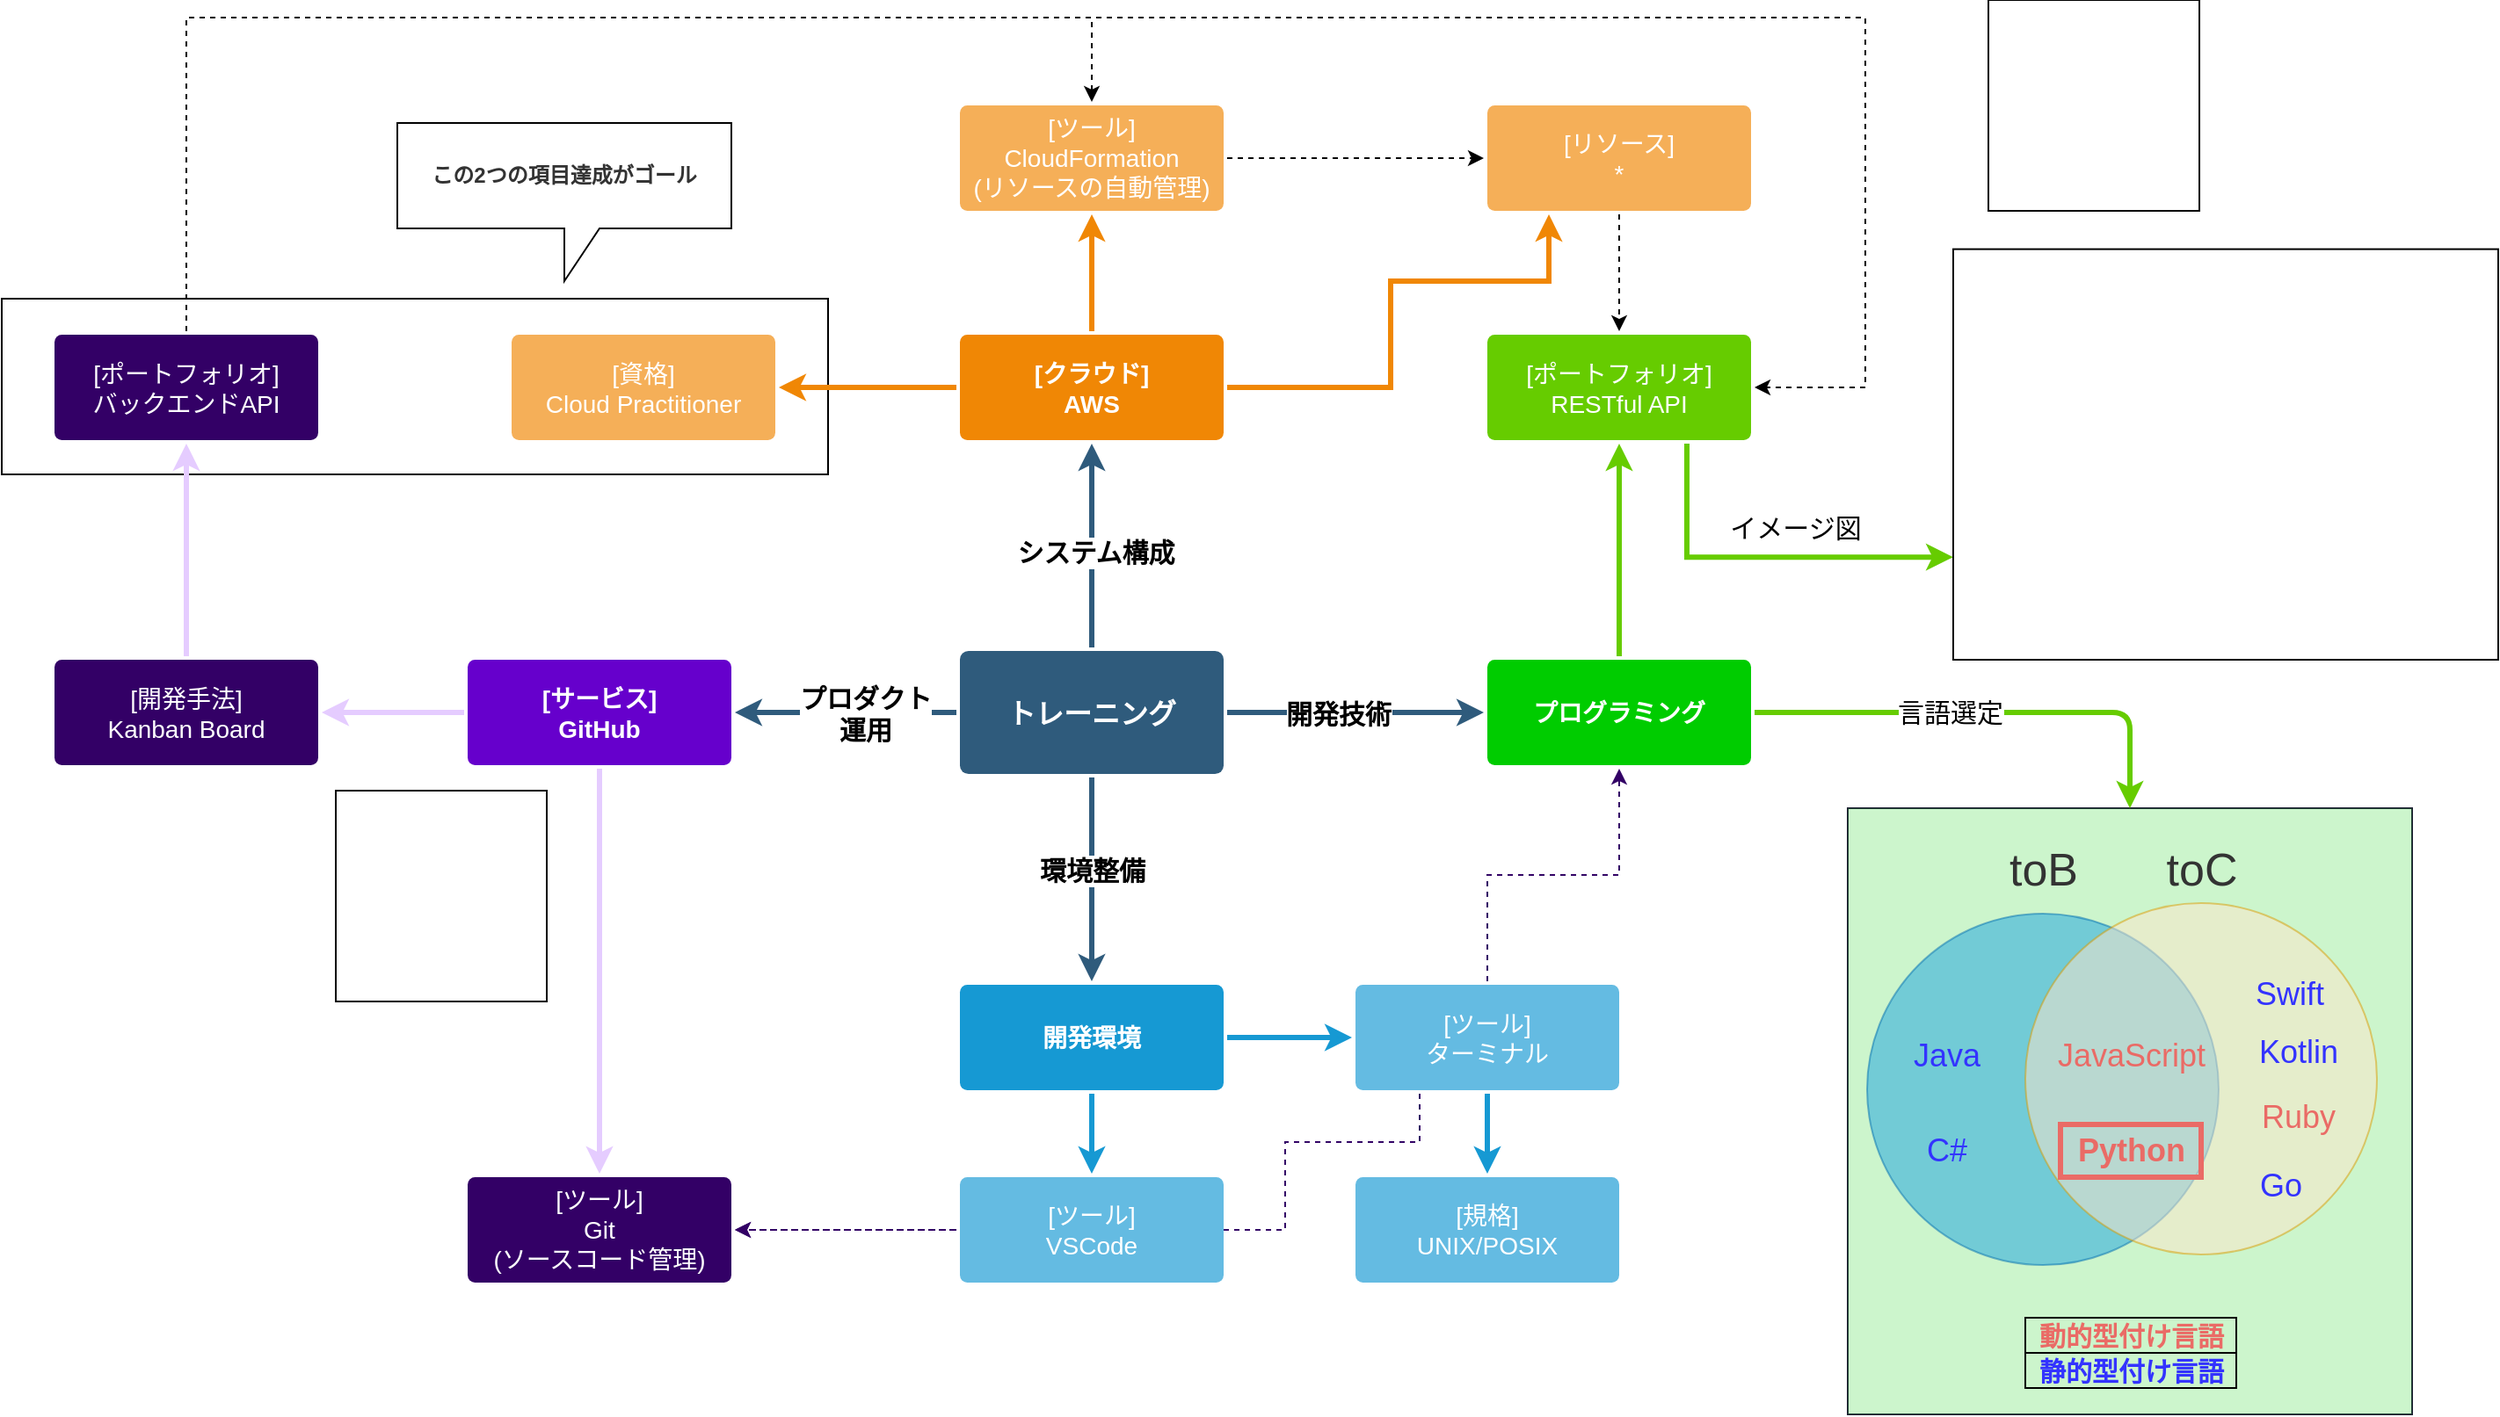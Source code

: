 <mxfile version="15.7.0" type="github">
  <diagram id="6a731a19-8d31-9384-78a2-239565b7b9f0" name="Page-1">
    <mxGraphModel dx="2951" dy="890" grid="1" gridSize="10" guides="1" tooltips="1" connect="1" arrows="1" fold="1" page="1" pageScale="1" pageWidth="1169" pageHeight="827" background="none" math="0" shadow="0">
      <root>
        <mxCell id="0" />
        <mxCell id="1" parent="0" />
        <mxCell id="Q4df0H-JlEwPYiJTYYAv-1813" value="" style="rounded=0;whiteSpace=wrap;html=1;strokeColor=#000000;gradientColor=none;fontColor=#333333;fillColor=none;" parent="1" vertex="1">
          <mxGeometry x="-50" y="180" width="470" height="100" as="geometry" />
        </mxCell>
        <mxCell id="1745" value="" style="edgeStyle=none;rounded=0;jumpStyle=none;html=1;shadow=0;labelBackgroundColor=none;startArrow=none;startFill=0;endArrow=classic;endFill=1;jettySize=auto;orthogonalLoop=1;strokeColor=#2F5B7C;strokeWidth=3;fontFamily=Helvetica;fontSize=16;fontColor=#23445D;spacing=5;" parent="1" source="1749" target="1764" edge="1">
          <mxGeometry relative="1" as="geometry" />
        </mxCell>
        <mxCell id="i6-dnkmMVc0bPrFyyD5V-1792" value="&lt;b&gt;システム構成&lt;/b&gt;" style="edgeLabel;html=1;align=center;verticalAlign=middle;resizable=0;points=[];fontSize=15;fontColor=#000000;" parent="1745" vertex="1" connectable="0">
          <mxGeometry x="-0.043" y="-2" relative="1" as="geometry">
            <mxPoint y="1" as="offset" />
          </mxGeometry>
        </mxCell>
        <mxCell id="1746" value="" style="edgeStyle=none;rounded=0;jumpStyle=none;html=1;shadow=0;labelBackgroundColor=none;startArrow=none;startFill=0;endArrow=classic;endFill=1;jettySize=auto;orthogonalLoop=1;strokeColor=#2F5B7C;strokeWidth=3;fontFamily=Helvetica;fontSize=16;fontColor=#23445D;spacing=5;" parent="1" source="1749" target="1771" edge="1">
          <mxGeometry relative="1" as="geometry" />
        </mxCell>
        <mxCell id="i6-dnkmMVc0bPrFyyD5V-1796" value="開発技術" style="edgeLabel;html=1;align=center;verticalAlign=middle;resizable=0;points=[];fontSize=15;fontColor=#000000;fontStyle=1" parent="1746" vertex="1" connectable="0">
          <mxGeometry x="-0.315" y="-1" relative="1" as="geometry">
            <mxPoint x="13" y="-1" as="offset" />
          </mxGeometry>
        </mxCell>
        <mxCell id="1747" value="" style="edgeStyle=none;rounded=0;jumpStyle=none;html=1;shadow=0;labelBackgroundColor=none;startArrow=none;startFill=0;endArrow=classic;endFill=1;jettySize=auto;orthogonalLoop=1;strokeColor=#2F5B7C;strokeWidth=3;fontFamily=Helvetica;fontSize=16;fontColor=#23445D;spacing=5;" parent="1" source="1749" target="1760" edge="1">
          <mxGeometry relative="1" as="geometry" />
        </mxCell>
        <mxCell id="i6-dnkmMVc0bPrFyyD5V-1795" value="環境整備" style="edgeLabel;html=1;align=center;verticalAlign=middle;resizable=0;points=[];fontSize=15;fontColor=#000000;fontStyle=1" parent="1747" vertex="1" connectable="0">
          <mxGeometry x="0.026" y="2" relative="1" as="geometry">
            <mxPoint x="-2" y="-7.5" as="offset" />
          </mxGeometry>
        </mxCell>
        <mxCell id="1748" value="" style="edgeStyle=none;rounded=0;jumpStyle=none;html=1;shadow=0;labelBackgroundColor=none;startArrow=none;startFill=0;endArrow=classic;endFill=1;jettySize=auto;orthogonalLoop=1;strokeColor=#2F5B7C;strokeWidth=3;fontFamily=Helvetica;fontSize=16;fontColor=#23445D;spacing=5;" parent="1" source="1749" target="1753" edge="1">
          <mxGeometry relative="1" as="geometry" />
        </mxCell>
        <mxCell id="i6-dnkmMVc0bPrFyyD5V-1794" value="プロダクト&lt;br&gt;運用" style="edgeLabel;html=1;align=center;verticalAlign=middle;resizable=0;points=[];fontSize=15;fontColor=#000000;fontStyle=1" parent="1748" vertex="1" connectable="0">
          <mxGeometry x="-0.175" relative="1" as="geometry">
            <mxPoint as="offset" />
          </mxGeometry>
        </mxCell>
        <mxCell id="1749" value="トレーニング" style="rounded=1;whiteSpace=wrap;html=1;shadow=0;labelBackgroundColor=none;strokeColor=none;strokeWidth=3;fillColor=#2F5B7C;fontFamily=Helvetica;fontSize=16;fontColor=#FFFFFF;align=center;fontStyle=1;spacing=5;arcSize=7;perimeterSpacing=2;" parent="1" vertex="1">
          <mxGeometry x="495" y="380.5" width="150" height="70" as="geometry" />
        </mxCell>
        <mxCell id="1750" value="" style="edgeStyle=none;rounded=1;jumpStyle=none;html=1;shadow=0;labelBackgroundColor=none;startArrow=none;startFill=0;jettySize=auto;orthogonalLoop=1;strokeWidth=3;fontFamily=Helvetica;fontSize=14;fontColor=#FFFFFF;spacing=5;fontStyle=1;fillColor=#b0e3e6;strokeColor=#E5CCFF;" parent="1" source="1753" target="1756" edge="1">
          <mxGeometry relative="1" as="geometry" />
        </mxCell>
        <mxCell id="1752" value="" style="edgeStyle=none;rounded=1;jumpStyle=none;html=1;shadow=0;labelBackgroundColor=none;startArrow=none;startFill=0;jettySize=auto;orthogonalLoop=1;strokeWidth=3;fontFamily=Helvetica;fontSize=14;fontColor=#FFFFFF;spacing=5;fontStyle=1;fillColor=#b0e3e6;strokeColor=#E5CCFF;exitX=0;exitY=0.5;exitDx=0;exitDy=0;" parent="1" source="1753" target="1754" edge="1">
          <mxGeometry relative="1" as="geometry" />
        </mxCell>
        <mxCell id="1753" value="[サービス]&lt;br&gt;GitHub" style="rounded=1;whiteSpace=wrap;html=1;shadow=0;labelBackgroundColor=none;strokeColor=none;strokeWidth=3;fontFamily=Helvetica;fontSize=14;fontColor=#FFFFFF;align=center;spacing=5;fontStyle=1;arcSize=7;perimeterSpacing=2;fillColor=#6600CC;" parent="1" vertex="1">
          <mxGeometry x="215" y="385.5" width="150" height="60" as="geometry" />
        </mxCell>
        <mxCell id="1754" value="[開発手法]&lt;br&gt;Kanban Board" style="rounded=1;whiteSpace=wrap;html=1;shadow=0;labelBackgroundColor=none;strokeColor=none;strokeWidth=3;fontFamily=Helvetica;fontSize=14;fontColor=#FFFFFF;align=center;spacing=5;fontStyle=0;arcSize=7;perimeterSpacing=2;fillColor=#330066;" parent="1" vertex="1">
          <mxGeometry x="-20" y="385.5" width="150" height="60" as="geometry" />
        </mxCell>
        <mxCell id="1756" value="[ツール]&lt;br&gt;Git&lt;br&gt;(ソースコード管理)" style="rounded=1;whiteSpace=wrap;html=1;shadow=0;labelBackgroundColor=none;strokeColor=none;strokeWidth=3;fontFamily=Helvetica;fontSize=14;fontColor=#FFFFFF;align=center;spacing=5;fontStyle=0;arcSize=7;perimeterSpacing=2;fillColor=#330066;" parent="1" vertex="1">
          <mxGeometry x="215" y="680" width="150" height="60" as="geometry" />
        </mxCell>
        <mxCell id="1758" value="" style="edgeStyle=none;rounded=0;jumpStyle=none;html=1;shadow=0;labelBackgroundColor=none;startArrow=none;startFill=0;endArrow=classic;endFill=1;jettySize=auto;orthogonalLoop=1;strokeColor=#1699D3;strokeWidth=3;fontFamily=Helvetica;fontSize=14;fontColor=#FFFFFF;spacing=5;" parent="1" source="1760" target="1762" edge="1">
          <mxGeometry relative="1" as="geometry" />
        </mxCell>
        <mxCell id="1759" value="" style="edgeStyle=none;rounded=0;jumpStyle=none;html=1;shadow=0;labelBackgroundColor=none;startArrow=none;startFill=0;endArrow=classic;endFill=1;jettySize=auto;orthogonalLoop=1;strokeColor=#1699D3;strokeWidth=3;fontFamily=Helvetica;fontSize=14;fontColor=#FFFFFF;spacing=5;" parent="1" source="1760" target="1761" edge="1">
          <mxGeometry relative="1" as="geometry" />
        </mxCell>
        <mxCell id="1760" value="開発環境" style="rounded=1;whiteSpace=wrap;html=1;shadow=0;labelBackgroundColor=none;strokeColor=none;strokeWidth=3;fillColor=#1699d3;fontFamily=Helvetica;fontSize=14;fontColor=#FFFFFF;align=center;spacing=5;fontStyle=1;arcSize=7;perimeterSpacing=2;" parent="1" vertex="1">
          <mxGeometry x="495" y="570.5" width="150" height="60" as="geometry" />
        </mxCell>
        <mxCell id="Q4df0H-JlEwPYiJTYYAv-1794" style="edgeStyle=orthogonalEdgeStyle;rounded=0;orthogonalLoop=1;jettySize=auto;html=1;exitX=0;exitY=0.5;exitDx=0;exitDy=0;entryX=1;entryY=0.5;entryDx=0;entryDy=0;dashed=1;strokeColor=#330066;fontColor=#333333;" parent="1" source="1762" target="1756" edge="1">
          <mxGeometry relative="1" as="geometry" />
        </mxCell>
        <mxCell id="1764" value="[クラウド]&lt;br&gt;AWS" style="rounded=1;whiteSpace=wrap;html=1;shadow=0;labelBackgroundColor=none;strokeColor=none;strokeWidth=3;fillColor=#F08705;fontFamily=Helvetica;fontSize=14;fontColor=#FFFFFF;align=center;spacing=5;fontStyle=1;arcSize=7;perimeterSpacing=2;" parent="1" vertex="1">
          <mxGeometry x="495" y="200.5" width="150" height="60" as="geometry" />
        </mxCell>
        <mxCell id="Q4df0H-JlEwPYiJTYYAv-1801" style="edgeStyle=orthogonalEdgeStyle;rounded=0;orthogonalLoop=1;jettySize=auto;html=1;dashed=1;fontColor=#333333;" parent="1" source="1765" target="1767" edge="1">
          <mxGeometry relative="1" as="geometry" />
        </mxCell>
        <mxCell id="1765" value="[ツール]&lt;br&gt;CloudFormation&lt;br&gt;(リソースの自動管理)" style="rounded=1;whiteSpace=wrap;html=1;shadow=0;labelBackgroundColor=none;strokeColor=none;strokeWidth=3;fillColor=#f5af58;fontFamily=Helvetica;fontSize=14;fontColor=#FFFFFF;align=center;spacing=5;arcSize=7;perimeterSpacing=2;" parent="1" vertex="1">
          <mxGeometry x="495" y="70" width="150" height="60" as="geometry" />
        </mxCell>
        <mxCell id="1766" value="" style="edgeStyle=none;rounded=0;jumpStyle=none;html=1;shadow=0;labelBackgroundColor=none;startArrow=none;startFill=0;endArrow=classic;endFill=1;jettySize=auto;orthogonalLoop=1;strokeColor=#F08705;strokeWidth=3;fontFamily=Helvetica;fontSize=14;fontColor=#FFFFFF;spacing=5;" parent="1" source="1764" target="1765" edge="1">
          <mxGeometry relative="1" as="geometry" />
        </mxCell>
        <mxCell id="Q4df0H-JlEwPYiJTYYAv-1820" style="edgeStyle=orthogonalEdgeStyle;rounded=0;orthogonalLoop=1;jettySize=auto;html=1;entryX=0.5;entryY=0;entryDx=0;entryDy=0;dashed=1;fontColor=#333333;" parent="1" source="1767" target="Q4df0H-JlEwPYiJTYYAv-1797" edge="1">
          <mxGeometry relative="1" as="geometry" />
        </mxCell>
        <mxCell id="1767" value="[リソース]&lt;br&gt;*" style="rounded=1;whiteSpace=wrap;html=1;shadow=0;labelBackgroundColor=none;strokeColor=none;strokeWidth=3;fillColor=#f5af58;fontFamily=Helvetica;fontSize=14;fontColor=#FFFFFF;align=center;spacing=5;arcSize=7;perimeterSpacing=2;" parent="1" vertex="1">
          <mxGeometry x="795" y="70" width="150" height="60" as="geometry" />
        </mxCell>
        <mxCell id="1768" value="" style="edgeStyle=orthogonalEdgeStyle;rounded=0;jumpStyle=none;html=1;shadow=0;labelBackgroundColor=none;startArrow=none;startFill=0;endArrow=classic;endFill=1;jettySize=auto;orthogonalLoop=1;strokeColor=#F08705;strokeWidth=3;fontFamily=Helvetica;fontSize=14;fontColor=#FFFFFF;spacing=5;" parent="1" source="1764" target="1767" edge="1">
          <mxGeometry relative="1" as="geometry">
            <Array as="points">
              <mxPoint x="740" y="231" />
              <mxPoint x="740" y="170" />
              <mxPoint x="830" y="170" />
            </Array>
          </mxGeometry>
        </mxCell>
        <mxCell id="1769" value="[資格]&lt;br&gt;Cloud Practitioner" style="rounded=1;whiteSpace=wrap;html=1;shadow=0;labelBackgroundColor=none;strokeColor=none;strokeWidth=3;fillColor=#f5af58;fontFamily=Helvetica;fontSize=14;fontColor=#FFFFFF;align=center;spacing=5;arcSize=7;perimeterSpacing=2;" parent="1" vertex="1">
          <mxGeometry x="240" y="200.5" width="150" height="60" as="geometry" />
        </mxCell>
        <mxCell id="1770" value="" style="edgeStyle=none;rounded=0;jumpStyle=none;html=1;shadow=0;labelBackgroundColor=none;startArrow=none;startFill=0;endArrow=classic;endFill=1;jettySize=auto;orthogonalLoop=1;strokeColor=#F08705;strokeWidth=3;fontFamily=Helvetica;fontSize=14;fontColor=#FFFFFF;spacing=5;" parent="1" source="1764" target="1769" edge="1">
          <mxGeometry relative="1" as="geometry" />
        </mxCell>
        <mxCell id="1771" value="プログラミング" style="rounded=1;whiteSpace=wrap;html=1;shadow=0;labelBackgroundColor=none;strokeWidth=3;fontFamily=Helvetica;fontSize=14;fontColor=#FFFFFF;align=center;spacing=5;fontStyle=1;arcSize=7;perimeterSpacing=2;gradientDirection=south;strokeColor=none;fillColor=#00CC00;" parent="1" vertex="1">
          <mxGeometry x="795" y="385.5" width="150" height="60" as="geometry" />
        </mxCell>
        <mxCell id="Q4df0H-JlEwPYiJTYYAv-1793" style="edgeStyle=orthogonalEdgeStyle;rounded=0;orthogonalLoop=1;jettySize=auto;html=1;dashed=1;strokeColor=#330066;fontColor=#333333;entryX=0.5;entryY=1;entryDx=0;entryDy=0;" parent="1" source="1761" target="1771" edge="1">
          <mxGeometry relative="1" as="geometry">
            <mxPoint x="943" y="600.5" as="targetPoint" />
          </mxGeometry>
        </mxCell>
        <mxCell id="Q4df0H-JlEwPYiJTYYAv-1795" style="edgeStyle=orthogonalEdgeStyle;rounded=0;orthogonalLoop=1;jettySize=auto;html=1;exitX=0.25;exitY=1;exitDx=0;exitDy=0;entryX=1;entryY=0.5;entryDx=0;entryDy=0;dashed=1;strokeColor=#330066;fontColor=#333333;" parent="1" source="1761" target="1756" edge="1">
          <mxGeometry relative="1" as="geometry">
            <Array as="points">
              <mxPoint x="757" y="660" />
              <mxPoint x="680" y="660" />
              <mxPoint x="680" y="710" />
            </Array>
          </mxGeometry>
        </mxCell>
        <mxCell id="1761" value="[ツール]&lt;br&gt;ターミナル" style="rounded=1;whiteSpace=wrap;html=1;shadow=0;labelBackgroundColor=none;strokeColor=none;strokeWidth=3;fillColor=#64bbe2;fontFamily=Helvetica;fontSize=14;fontColor=#FFFFFF;align=center;spacing=5;arcSize=7;perimeterSpacing=2;" parent="1" vertex="1">
          <mxGeometry x="720" y="570.5" width="150" height="60" as="geometry" />
        </mxCell>
        <mxCell id="Q4df0H-JlEwPYiJTYYAv-1788" value="" style="edgeStyle=none;rounded=0;jumpStyle=none;html=1;shadow=0;labelBackgroundColor=none;startArrow=none;startFill=0;endArrow=classic;endFill=1;jettySize=auto;orthogonalLoop=1;strokeColor=#1699D3;strokeWidth=3;fontFamily=Helvetica;fontSize=14;fontColor=#FFFFFF;spacing=5;exitX=0.5;exitY=1;exitDx=0;exitDy=0;" parent="1" source="1761" target="Q4df0H-JlEwPYiJTYYAv-1789" edge="1">
          <mxGeometry relative="1" as="geometry">
            <mxPoint x="775" y="670" as="sourcePoint" />
          </mxGeometry>
        </mxCell>
        <mxCell id="Q4df0H-JlEwPYiJTYYAv-1789" value="[規格]&lt;br&gt;UNIX/POSIX" style="rounded=1;whiteSpace=wrap;html=1;shadow=0;labelBackgroundColor=none;strokeColor=none;strokeWidth=3;fillColor=#64bbe2;fontFamily=Helvetica;fontSize=14;fontColor=#FFFFFF;align=center;spacing=5;arcSize=7;perimeterSpacing=2;" parent="1" vertex="1">
          <mxGeometry x="720" y="680" width="150" height="60" as="geometry" />
        </mxCell>
        <mxCell id="1762" value="&lt;span style=&quot;font-weight: normal&quot;&gt;&lt;span&gt;[ツール]&lt;/span&gt;&lt;br&gt;&lt;span&gt;VSCode&lt;/span&gt;&lt;/span&gt;" style="rounded=1;whiteSpace=wrap;html=1;shadow=0;labelBackgroundColor=none;strokeColor=none;strokeWidth=3;fillColor=#64bbe2;fontFamily=Helvetica;fontSize=14;fontColor=#FFFFFF;align=center;spacing=5;arcSize=7;perimeterSpacing=2;fontStyle=1" parent="1" vertex="1">
          <mxGeometry x="495" y="680" width="150" height="60" as="geometry" />
        </mxCell>
        <mxCell id="i6-dnkmMVc0bPrFyyD5V-1790" style="edgeStyle=orthogonalEdgeStyle;rounded=0;orthogonalLoop=1;jettySize=auto;html=1;exitX=0.75;exitY=1;exitDx=0;exitDy=0;entryX=0;entryY=0.75;entryDx=0;entryDy=0;fontSize=15;fontColor=#000000;strokeWidth=3;strokeColor=#66CC00;" parent="1" source="Q4df0H-JlEwPYiJTYYAv-1797" target="i6-dnkmMVc0bPrFyyD5V-1788" edge="1">
          <mxGeometry relative="1" as="geometry">
            <Array as="points">
              <mxPoint x="909" y="327" />
            </Array>
          </mxGeometry>
        </mxCell>
        <mxCell id="i6-dnkmMVc0bPrFyyD5V-1798" value="イメージ図" style="edgeLabel;html=1;align=center;verticalAlign=middle;resizable=0;points=[];fontSize=15;fontColor=#000000;" parent="i6-dnkmMVc0bPrFyyD5V-1790" vertex="1" connectable="0">
          <mxGeometry x="0.019" y="9" relative="1" as="geometry">
            <mxPoint x="16.1" y="-8.09" as="offset" />
          </mxGeometry>
        </mxCell>
        <mxCell id="Q4df0H-JlEwPYiJTYYAv-1797" value="[ポートフォリオ]&lt;br&gt;RESTful API" style="rounded=1;whiteSpace=wrap;html=1;shadow=0;labelBackgroundColor=none;strokeColor=none;strokeWidth=3;fontFamily=Helvetica;fontSize=14;fontColor=#FFFFFF;align=center;spacing=5;fontStyle=0;arcSize=7;perimeterSpacing=2;fillColor=#66CC00;" parent="1" vertex="1">
          <mxGeometry x="795" y="200.5" width="150" height="60" as="geometry" />
        </mxCell>
        <mxCell id="Q4df0H-JlEwPYiJTYYAv-1798" value="" style="edgeStyle=none;rounded=1;jumpStyle=none;html=1;shadow=0;labelBackgroundColor=none;startArrow=none;startFill=0;jettySize=auto;orthogonalLoop=1;strokeWidth=3;fontFamily=Helvetica;fontSize=14;fontColor=#FFFFFF;spacing=5;fontStyle=1;fillColor=#b0e3e6;exitX=0.5;exitY=0;exitDx=0;exitDy=0;strokeColor=#66CC00;" parent="1" source="1771" target="Q4df0H-JlEwPYiJTYYAv-1797" edge="1">
          <mxGeometry relative="1" as="geometry">
            <mxPoint x="945" y="254" as="sourcePoint" />
          </mxGeometry>
        </mxCell>
        <mxCell id="Q4df0H-JlEwPYiJTYYAv-1818" style="edgeStyle=orthogonalEdgeStyle;rounded=0;orthogonalLoop=1;jettySize=auto;html=1;entryX=0.5;entryY=0;entryDx=0;entryDy=0;dashed=1;fontColor=#333333;" parent="1" source="Q4df0H-JlEwPYiJTYYAv-1809" target="1765" edge="1">
          <mxGeometry relative="1" as="geometry">
            <Array as="points">
              <mxPoint x="55" y="20" />
              <mxPoint x="570" y="20" />
            </Array>
          </mxGeometry>
        </mxCell>
        <mxCell id="Q4df0H-JlEwPYiJTYYAv-1819" style="edgeStyle=orthogonalEdgeStyle;rounded=0;orthogonalLoop=1;jettySize=auto;html=1;entryX=1;entryY=0.5;entryDx=0;entryDy=0;dashed=1;fontColor=#333333;" parent="1" source="Q4df0H-JlEwPYiJTYYAv-1809" target="Q4df0H-JlEwPYiJTYYAv-1797" edge="1">
          <mxGeometry relative="1" as="geometry">
            <Array as="points">
              <mxPoint x="55" y="20" />
              <mxPoint x="1010" y="20" />
              <mxPoint x="1010" y="231" />
            </Array>
          </mxGeometry>
        </mxCell>
        <mxCell id="Q4df0H-JlEwPYiJTYYAv-1809" value="[ポートフォリオ]&lt;br&gt;バックエンドAPI" style="rounded=1;whiteSpace=wrap;html=1;shadow=0;labelBackgroundColor=none;strokeColor=none;strokeWidth=3;fontFamily=Helvetica;fontSize=14;fontColor=#FFFFFF;align=center;spacing=5;fontStyle=0;arcSize=7;perimeterSpacing=2;fillColor=#330066;" parent="1" vertex="1">
          <mxGeometry x="-20" y="200.5" width="150" height="60" as="geometry" />
        </mxCell>
        <mxCell id="Q4df0H-JlEwPYiJTYYAv-1810" value="" style="edgeStyle=none;rounded=1;jumpStyle=none;html=1;shadow=0;labelBackgroundColor=none;startArrow=none;startFill=0;jettySize=auto;orthogonalLoop=1;strokeWidth=3;fontFamily=Helvetica;fontSize=14;fontColor=#FFFFFF;spacing=5;fontStyle=1;fillColor=#b0e3e6;strokeColor=#E5CCFF;exitX=0.5;exitY=0;exitDx=0;exitDy=0;entryX=0.5;entryY=1;entryDx=0;entryDy=0;" parent="1" source="1754" target="Q4df0H-JlEwPYiJTYYAv-1809" edge="1">
          <mxGeometry relative="1" as="geometry">
            <mxPoint x="161" y="360" as="sourcePoint" />
            <mxPoint x="80" y="360" as="targetPoint" />
          </mxGeometry>
        </mxCell>
        <mxCell id="Q4df0H-JlEwPYiJTYYAv-1812" value="この2つの項目達成がゴール" style="shape=callout;whiteSpace=wrap;html=1;perimeter=calloutPerimeter;strokeColor=#000000;fontColor=#333333;fillColor=#FFFFFF;fontStyle=1" parent="1" vertex="1">
          <mxGeometry x="175" y="80" width="190" height="90" as="geometry" />
        </mxCell>
        <mxCell id="i6-dnkmMVc0bPrFyyD5V-1782" value="" style="group;strokeColor=#000000;" parent="1" vertex="1" connectable="0">
          <mxGeometry x="1000" y="470" width="321" height="345" as="geometry" />
        </mxCell>
        <mxCell id="i6-dnkmMVc0bPrFyyD5V-1781" value="" style="rounded=0;whiteSpace=wrap;html=1;labelBackgroundColor=none;strokeColor=#9999FF;fillColor=#00CC00;gradientColor=none;fontSize=15;fontColor=#000000;opacity=20;" parent="i6-dnkmMVc0bPrFyyD5V-1782" vertex="1">
          <mxGeometry width="321" height="345" as="geometry" />
        </mxCell>
        <mxCell id="Q4df0H-JlEwPYiJTYYAv-1821" value="" style="ellipse;whiteSpace=wrap;html=1;fillColor=#1ba1e2;opacity=50;strokeColor=#006EAF;fontColor=#ffffff;" parent="i6-dnkmMVc0bPrFyyD5V-1782" vertex="1">
          <mxGeometry x="11" y="60" width="200" height="200" as="geometry" />
        </mxCell>
        <mxCell id="Q4df0H-JlEwPYiJTYYAv-1822" value="" style="ellipse;whiteSpace=wrap;html=1;fillColor=#ffe6cc;opacity=50;strokeColor=#d79b00;" parent="i6-dnkmMVc0bPrFyyD5V-1782" vertex="1">
          <mxGeometry x="101" y="54" width="200" height="200" as="geometry" />
        </mxCell>
        <mxCell id="Q4df0H-JlEwPYiJTYYAv-1823" value="Java" style="text;html=1;align=center;verticalAlign=middle;resizable=0;points=[];autosize=1;fontSize=18;fontColor=#3333FF;labelBackgroundColor=none;" parent="i6-dnkmMVc0bPrFyyD5V-1782" vertex="1">
          <mxGeometry x="31" y="125.5" width="50" height="30" as="geometry" />
        </mxCell>
        <mxCell id="Q4df0H-JlEwPYiJTYYAv-1824" value="C#" style="text;html=1;align=center;verticalAlign=middle;resizable=0;points=[];autosize=1;fontSize=18;fontColor=#3333FF;" parent="i6-dnkmMVc0bPrFyyD5V-1782" vertex="1">
          <mxGeometry x="36" y="180" width="40" height="30" as="geometry" />
        </mxCell>
        <mxCell id="Q4df0H-JlEwPYiJTYYAv-1826" value="JavaScript" style="text;html=1;align=center;verticalAlign=middle;resizable=0;points=[];autosize=1;fontSize=18;fontColor=#EA6B66;" parent="i6-dnkmMVc0bPrFyyD5V-1782" vertex="1">
          <mxGeometry x="111" y="125.5" width="100" height="30" as="geometry" />
        </mxCell>
        <mxCell id="Q4df0H-JlEwPYiJTYYAv-1827" value="&lt;b&gt;Python&lt;/b&gt;" style="text;html=1;align=center;verticalAlign=middle;resizable=0;points=[];autosize=1;fontSize=18;fontColor=#EA6B66;strokeColor=#EA6B66;strokeWidth=3;" parent="i6-dnkmMVc0bPrFyyD5V-1782" vertex="1">
          <mxGeometry x="121" y="180" width="80" height="30" as="geometry" />
        </mxCell>
        <mxCell id="Q4df0H-JlEwPYiJTYYAv-1828" value="toB" style="text;html=1;align=center;verticalAlign=middle;resizable=0;points=[];autosize=1;fontSize=26;fontColor=#333333;" parent="i6-dnkmMVc0bPrFyyD5V-1782" vertex="1">
          <mxGeometry x="86" y="15" width="50" height="40" as="geometry" />
        </mxCell>
        <mxCell id="Q4df0H-JlEwPYiJTYYAv-1830" value="toC" style="text;html=1;align=center;verticalAlign=middle;resizable=0;points=[];autosize=1;fontSize=26;fontColor=#333333;" parent="i6-dnkmMVc0bPrFyyD5V-1782" vertex="1">
          <mxGeometry x="171" y="15" width="60" height="40" as="geometry" />
        </mxCell>
        <mxCell id="Q4df0H-JlEwPYiJTYYAv-1831" value="Ruby" style="text;html=1;align=center;verticalAlign=middle;resizable=0;points=[];autosize=1;fontSize=18;fontColor=#EA6B66;" parent="i6-dnkmMVc0bPrFyyD5V-1782" vertex="1">
          <mxGeometry x="226" y="160.5" width="60" height="30" as="geometry" />
        </mxCell>
        <mxCell id="Q4df0H-JlEwPYiJTYYAv-1832" value="Swift" style="text;html=1;align=center;verticalAlign=middle;resizable=0;points=[];autosize=1;fontSize=18;fontColor=#3333FF;" parent="i6-dnkmMVc0bPrFyyD5V-1782" vertex="1">
          <mxGeometry x="226" y="90.5" width="50" height="30" as="geometry" />
        </mxCell>
        <mxCell id="Q4df0H-JlEwPYiJTYYAv-1833" value="Kotlin" style="text;html=1;align=center;verticalAlign=middle;resizable=0;points=[];autosize=1;fontSize=18;fontColor=#3333FF;" parent="i6-dnkmMVc0bPrFyyD5V-1782" vertex="1">
          <mxGeometry x="226" y="124" width="60" height="30" as="geometry" />
        </mxCell>
        <mxCell id="Q4df0H-JlEwPYiJTYYAv-1834" value="Go" style="text;html=1;align=center;verticalAlign=middle;resizable=0;points=[];autosize=1;fontSize=18;fontColor=#3333FF;" parent="i6-dnkmMVc0bPrFyyD5V-1782" vertex="1">
          <mxGeometry x="226" y="200" width="40" height="30" as="geometry" />
        </mxCell>
        <mxCell id="Q4df0H-JlEwPYiJTYYAv-1835" value="動的型付け言語" style="text;html=1;align=center;verticalAlign=middle;resizable=0;points=[];autosize=1;fontSize=15;fontColor=#EA6B66;strokeColor=#000000;fontStyle=1" parent="i6-dnkmMVc0bPrFyyD5V-1782" vertex="1">
          <mxGeometry x="101" y="290" width="120" height="20" as="geometry" />
        </mxCell>
        <mxCell id="Q4df0H-JlEwPYiJTYYAv-1838" value="&lt;font color=&quot;#3333ff&quot; style=&quot;font-size: 15px;&quot;&gt;静的型付け言語&lt;/font&gt;" style="text;html=1;align=center;verticalAlign=middle;resizable=0;points=[];autosize=1;fontSize=15;fontColor=#EA6B66;strokeColor=#000000;fontStyle=1" parent="i6-dnkmMVc0bPrFyyD5V-1782" vertex="1">
          <mxGeometry x="101" y="310" width="120" height="20" as="geometry" />
        </mxCell>
        <mxCell id="i6-dnkmMVc0bPrFyyD5V-1786" value="" style="edgeStyle=orthogonalEdgeStyle;rounded=1;jumpStyle=none;html=1;shadow=0;labelBackgroundColor=none;startArrow=none;startFill=0;jettySize=auto;orthogonalLoop=1;strokeWidth=3;fontFamily=Helvetica;fontSize=14;fontColor=#FFFFFF;spacing=5;fontStyle=1;fillColor=#b0e3e6;exitX=1;exitY=0.5;exitDx=0;exitDy=0;strokeColor=#66CC00;entryX=0.5;entryY=0;entryDx=0;entryDy=0;" parent="1" source="1771" target="i6-dnkmMVc0bPrFyyD5V-1781" edge="1">
          <mxGeometry relative="1" as="geometry">
            <mxPoint x="1090" y="431" as="sourcePoint" />
            <mxPoint x="1090" y="310" as="targetPoint" />
          </mxGeometry>
        </mxCell>
        <mxCell id="i6-dnkmMVc0bPrFyyD5V-1787" value="言語選定" style="edgeLabel;html=1;align=center;verticalAlign=middle;resizable=0;points=[];fontSize=15;fontColor=#000000;" parent="i6-dnkmMVc0bPrFyyD5V-1786" vertex="1" connectable="0">
          <mxGeometry x="-0.172" y="2" relative="1" as="geometry">
            <mxPoint y="1" as="offset" />
          </mxGeometry>
        </mxCell>
        <mxCell id="i6-dnkmMVc0bPrFyyD5V-1788" value="" style="shape=image;verticalLabelPosition=bottom;labelBackgroundColor=#ffffff;verticalAlign=top;aspect=fixed;imageAspect=0;image=https://ichi.pro/assets/images/max/724/1*ZM82raTAQrw1KUkHiwErqw.png;imageBorder=#000000;" parent="1" vertex="1">
          <mxGeometry x="1060" y="151.81" width="310" height="233.69" as="geometry" />
        </mxCell>
        <mxCell id="i6-dnkmMVc0bPrFyyD5V-1791" value="" style="shape=image;verticalLabelPosition=bottom;labelBackgroundColor=#ffffff;verticalAlign=top;aspect=fixed;imageAspect=0;image=https://images-na.ssl-images-amazon.com/images/I/51EuLXpy87L._SX352_BO1,204,203,200_.jpg;" parent="1" vertex="1">
          <mxGeometry x="200" y="195.97" width="49" height="69.07" as="geometry" />
        </mxCell>
        <mxCell id="i6-dnkmMVc0bPrFyyD5V-1799" value="" style="shape=image;verticalLabelPosition=bottom;labelBackgroundColor=#ffffff;verticalAlign=top;aspect=fixed;imageAspect=0;image=https://techblog.recochoku.jp/wp-content/uploads/2018/04/aws_logo.png;imageBorder=#000000;" parent="1" vertex="1">
          <mxGeometry x="1080" y="10" width="120" height="120" as="geometry" />
        </mxCell>
        <mxCell id="i6-dnkmMVc0bPrFyyD5V-1801" value="" style="shape=image;verticalLabelPosition=bottom;labelBackgroundColor=#ffffff;verticalAlign=top;aspect=fixed;imageAspect=0;image=https://cdn.icon-icons.com/icons2/936/PNG/512/github-logo_icon-icons.com_73546.png;imageBackground=#ffffff;imageBorder=#000000;" parent="1" vertex="1">
          <mxGeometry x="140" y="460" width="120" height="120" as="geometry" />
        </mxCell>
      </root>
    </mxGraphModel>
  </diagram>
</mxfile>
